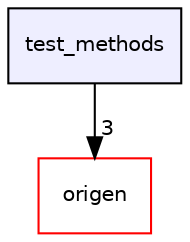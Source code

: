 digraph "test_methods" {
  compound=true
  node [ fontsize="10", fontname="Helvetica"];
  edge [ labelfontsize="10", labelfontname="Helvetica"];
  dir_7cf503c37c0b29cbe11cba82c53d0763 [shape=box, label="test_methods", style="filled", fillcolor="#eeeeff", pencolor="black", URL="dir_7cf503c37c0b29cbe11cba82c53d0763.html"];
  dir_cd98f0a503a88378343d36b4e097edd6 [shape=box label="origen" fillcolor="white" style="filled" color="red" URL="dir_cd98f0a503a88378343d36b4e097edd6.html"];
  dir_7cf503c37c0b29cbe11cba82c53d0763->dir_cd98f0a503a88378343d36b4e097edd6 [headlabel="3", labeldistance=1.5 headhref="dir_000004_000000.html"];
}
